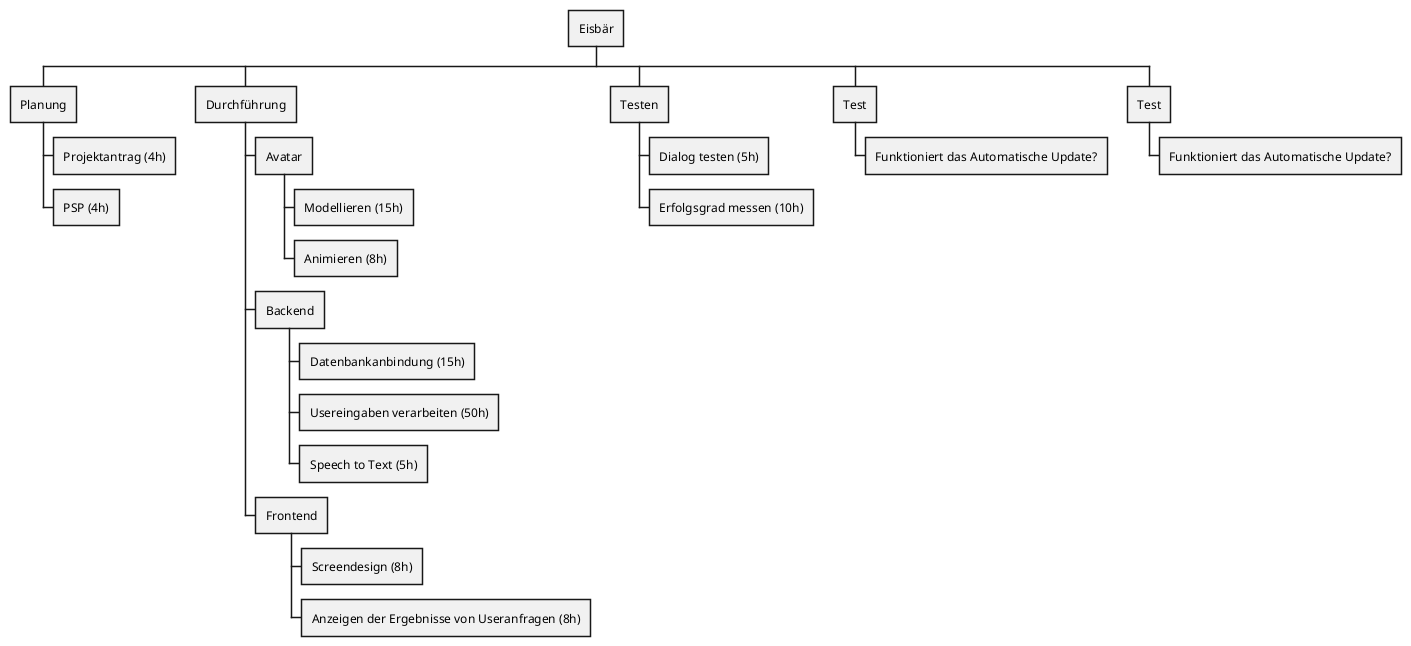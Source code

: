 @startwbs
* Eisbär
** Planung
*** Projektantrag (4h)
*** PSP (4h)
** Durchführung
*** Avatar
**** Modellieren (15h)
**** Animieren (8h)
*** Backend
**** Datenbankanbindung (15h)
**** Usereingaben verarbeiten (50h)
**** Speech to Text (5h)
*** Frontend
**** Screendesign (8h)
**** Anzeigen der Ergebnisse von Useranfragen (8h)
** Testen
*** Dialog testen (5h)
*** Erfolgsgrad messen (10h)
** Test
*** Funktioniert das Automatische Update?
** Test
*** Funktioniert das Automatische Update?
@endwbs